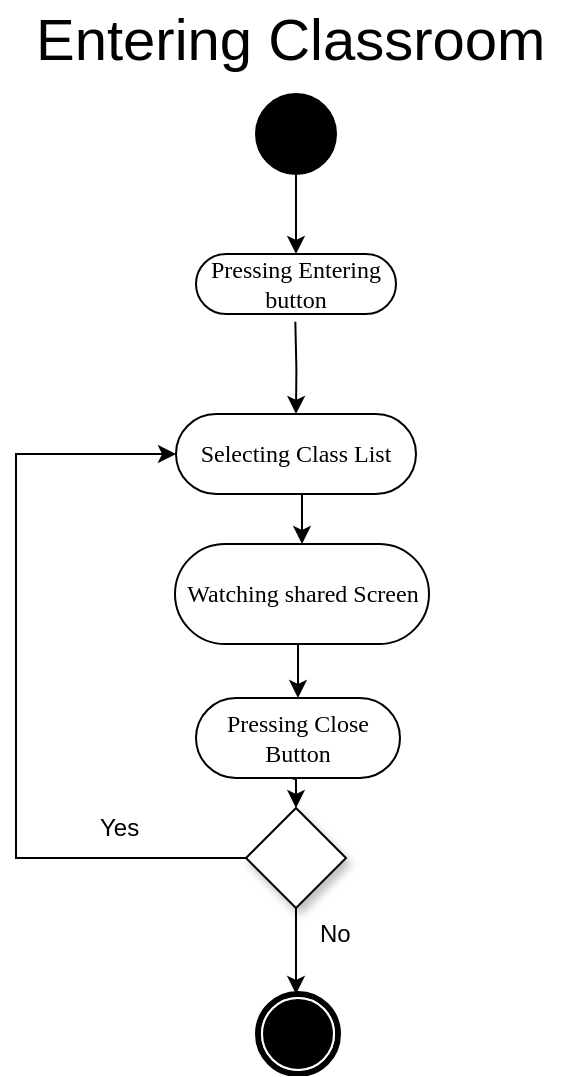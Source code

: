 <mxfile version="10.9.8" type="device"><diagram id="05HHf_N4Nd5edYMeijTL" name="페이지-1"><mxGraphModel dx="1080" dy="484" grid="1" gridSize="10" guides="1" tooltips="1" connect="1" arrows="1" fold="1" page="1" pageScale="1" pageWidth="827" pageHeight="1169" math="0" shadow="0"><root><mxCell id="0"/><mxCell id="1" parent="0"/><mxCell id="uka9HuwrOgNXwTMEUH02-1" style="edgeStyle=orthogonalEdgeStyle;rounded=0;orthogonalLoop=1;jettySize=auto;html=1;exitX=0.5;exitY=1;exitDx=0;exitDy=0;entryX=0.5;entryY=0;entryDx=0;entryDy=0;fontSize=29;" parent="1" source="uka9HuwrOgNXwTMEUH02-2" target="uka9HuwrOgNXwTMEUH02-3" edge="1"><mxGeometry relative="1" as="geometry"/></mxCell><mxCell id="uka9HuwrOgNXwTMEUH02-2" value="" style="ellipse;whiteSpace=wrap;html=1;rounded=0;shadow=0;comic=0;labelBackgroundColor=none;strokeColor=#000000;strokeWidth=1;fillColor=#000000;fontFamily=Verdana;fontSize=12;fontColor=#000000;align=center;" parent="1" vertex="1"><mxGeometry x="330" y="70" width="40" height="40" as="geometry"/></mxCell><mxCell id="uka9HuwrOgNXwTMEUH02-3" value="Pressing Entering button" style="rounded=1;whiteSpace=wrap;html=1;shadow=0;comic=0;labelBackgroundColor=none;strokeColor=#000000;strokeWidth=1;fillColor=#ffffff;fontFamily=Verdana;fontSize=12;fontColor=#000000;align=center;arcSize=50;" parent="1" vertex="1"><mxGeometry x="300" y="150" width="100" height="30" as="geometry"/></mxCell><mxCell id="uka9HuwrOgNXwTMEUH02-5" style="edgeStyle=orthogonalEdgeStyle;rounded=0;orthogonalLoop=1;jettySize=auto;html=1;exitX=0.5;exitY=1;exitDx=0;exitDy=0;entryX=0.5;entryY=0;entryDx=0;entryDy=0;fontSize=29;" parent="1" target="uka9HuwrOgNXwTMEUH02-14" edge="1"><mxGeometry relative="1" as="geometry"><mxPoint x="349.667" y="183.833" as="sourcePoint"/><mxPoint x="349.667" y="223.667" as="targetPoint"/></mxGeometry></mxCell><mxCell id="uka9HuwrOgNXwTMEUH02-6" style="edgeStyle=orthogonalEdgeStyle;rounded=0;orthogonalLoop=1;jettySize=auto;html=1;exitX=0.5;exitY=1;exitDx=0;exitDy=0;entryX=0.5;entryY=0;entryDx=0;entryDy=0;" parent="1" target="uka9HuwrOgNXwTMEUH02-16" edge="1"><mxGeometry relative="1" as="geometry"><mxPoint x="348.333" y="412.333" as="sourcePoint"/></mxGeometry></mxCell><mxCell id="uka9HuwrOgNXwTMEUH02-40" style="edgeStyle=orthogonalEdgeStyle;rounded=0;orthogonalLoop=1;jettySize=auto;html=1;exitX=0.5;exitY=1;exitDx=0;exitDy=0;entryX=0.5;entryY=0;entryDx=0;entryDy=0;" parent="1" source="uka9HuwrOgNXwTMEUH02-7" target="uka9HuwrOgNXwTMEUH02-17" edge="1"><mxGeometry relative="1" as="geometry"/></mxCell><mxCell id="uka9HuwrOgNXwTMEUH02-7" value="&lt;span style=&quot;white-space: normal&quot;&gt;Watching shared Screen&lt;/span&gt;" style="rounded=1;whiteSpace=wrap;html=1;shadow=0;comic=0;labelBackgroundColor=none;strokeColor=#000000;strokeWidth=1;fillColor=#ffffff;fontFamily=Verdana;fontSize=12;fontColor=#000000;align=center;arcSize=50;" parent="1" vertex="1"><mxGeometry x="289.5" y="295" width="127" height="50" as="geometry"/></mxCell><mxCell id="uka9HuwrOgNXwTMEUH02-11" value="" style="shape=mxgraph.bpmn.shape;html=1;verticalLabelPosition=bottom;labelBackgroundColor=#ffffff;verticalAlign=top;perimeter=ellipsePerimeter;outline=end;symbol=terminate;rounded=0;shadow=0;comic=0;strokeColor=#000000;strokeWidth=1;fillColor=#ffffff;fontFamily=Verdana;fontSize=12;fontColor=#000000;align=center;" parent="1" vertex="1"><mxGeometry x="331" y="520" width="40" height="40" as="geometry"/></mxCell><mxCell id="uka9HuwrOgNXwTMEUH02-13" style="edgeStyle=orthogonalEdgeStyle;rounded=0;orthogonalLoop=1;jettySize=auto;html=1;exitX=0.5;exitY=1;exitDx=0;exitDy=0;entryX=0.5;entryY=0;entryDx=0;entryDy=0;" parent="1" source="uka9HuwrOgNXwTMEUH02-14" target="uka9HuwrOgNXwTMEUH02-7" edge="1"><mxGeometry relative="1" as="geometry"><mxPoint x="350" y="340" as="targetPoint"/></mxGeometry></mxCell><mxCell id="uka9HuwrOgNXwTMEUH02-14" value="Selecting Class List" style="rounded=1;whiteSpace=wrap;html=1;shadow=0;comic=0;labelBackgroundColor=none;strokeColor=#000000;strokeWidth=1;fillColor=#ffffff;fontFamily=Verdana;fontSize=12;fontColor=#000000;align=center;arcSize=50;" parent="1" vertex="1"><mxGeometry x="290" y="230" width="120" height="40" as="geometry"/></mxCell><mxCell id="uka9HuwrOgNXwTMEUH02-15" style="edgeStyle=orthogonalEdgeStyle;rounded=0;orthogonalLoop=1;jettySize=auto;html=1;exitX=0.5;exitY=1;exitDx=0;exitDy=0;" parent="1" source="uka9HuwrOgNXwTMEUH02-16" edge="1"><mxGeometry relative="1" as="geometry"><mxPoint x="350" y="520" as="targetPoint"/></mxGeometry></mxCell><mxCell id="uka9HuwrOgNXwTMEUH02-16" value="" style="rhombus;whiteSpace=wrap;html=1;shadow=1;" parent="1" vertex="1"><mxGeometry x="325" y="427" width="50" height="50" as="geometry"/></mxCell><mxCell id="uka9HuwrOgNXwTMEUH02-17" value="Pressing Close Button" style="rounded=1;whiteSpace=wrap;html=1;shadow=0;comic=0;labelBackgroundColor=none;strokeColor=#000000;strokeWidth=1;fillColor=#ffffff;fontFamily=Verdana;fontSize=12;fontColor=#000000;align=center;arcSize=50;" parent="1" vertex="1"><mxGeometry x="300" y="372" width="102" height="40" as="geometry"/></mxCell><mxCell id="uka9HuwrOgNXwTMEUH02-32" style="edgeStyle=orthogonalEdgeStyle;rounded=0;orthogonalLoop=1;jettySize=auto;html=1;exitX=0;exitY=0.5;exitDx=0;exitDy=0;entryX=0;entryY=0.5;entryDx=0;entryDy=0;" parent="1" target="uka9HuwrOgNXwTMEUH02-14" edge="1" source="uka9HuwrOgNXwTMEUH02-16"><mxGeometry relative="1" as="geometry"><mxPoint x="220" y="260" as="targetPoint"/><Array as="points"><mxPoint x="210" y="452"/><mxPoint x="210" y="250"/></Array><mxPoint x="325" y="800.333" as="sourcePoint"/></mxGeometry></mxCell><mxCell id="uka9HuwrOgNXwTMEUH02-39" value="Entering Classroom" style="text;html=1;resizable=0;points=[];autosize=1;align=left;verticalAlign=top;spacingTop=-4;fontSize=29;" parent="1" vertex="1"><mxGeometry x="218" y="23" width="270" height="40" as="geometry"/></mxCell><mxCell id="PMyhaJ2BZGu5P8gPNWPz-1" value="Yes" style="text;html=1;resizable=0;points=[];autosize=1;align=left;verticalAlign=top;spacingTop=-4;" vertex="1" parent="1"><mxGeometry x="250" y="427" width="40" height="20" as="geometry"/></mxCell><mxCell id="PMyhaJ2BZGu5P8gPNWPz-2" value="No" style="text;html=1;resizable=0;points=[];autosize=1;align=left;verticalAlign=top;spacingTop=-4;" vertex="1" parent="1"><mxGeometry x="360" y="480" width="30" height="20" as="geometry"/></mxCell></root></mxGraphModel></diagram></mxfile>